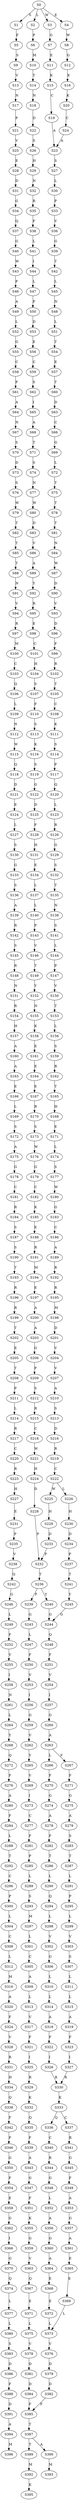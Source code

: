 strict digraph  {
	S0 -> S1 [ label = S ];
	S0 -> S2 [ label = L ];
	S0 -> S3 [ label = W ];
	S0 -> S4 [ label = E ];
	S1 -> S5 [ label = F ];
	S2 -> S6 [ label = P ];
	S3 -> S7 [ label = G ];
	S4 -> S8 [ label = W ];
	S5 -> S9 [ label = S ];
	S6 -> S10 [ label = M ];
	S7 -> S11 [ label = E ];
	S8 -> S12 [ label = G ];
	S9 -> S13 [ label = V ];
	S10 -> S14 [ label = T ];
	S11 -> S15 [ label = K ];
	S12 -> S16 [ label = E ];
	S13 -> S17 [ label = N ];
	S14 -> S18 [ label = N ];
	S15 -> S19 [ label = C ];
	S16 -> S20 [ label = K ];
	S17 -> S21 [ label = P ];
	S18 -> S22 [ label = D ];
	S19 -> S23 [ label = A ];
	S20 -> S24 [ label = C ];
	S21 -> S25 [ label = V ];
	S22 -> S26 [ label = S ];
	S23 -> S27 [ label = S ];
	S24 -> S23 [ label = A ];
	S25 -> S28 [ label = E ];
	S26 -> S29 [ label = H ];
	S27 -> S30 [ label = L ];
	S28 -> S31 [ label = D ];
	S29 -> S32 [ label = N ];
	S30 -> S33 [ label = P ];
	S31 -> S34 [ label = G ];
	S32 -> S35 [ label = R ];
	S33 -> S36 [ label = V ];
	S34 -> S37 [ label = Q ];
	S35 -> S38 [ label = F ];
	S36 -> S39 [ label = G ];
	S37 -> S40 [ label = G ];
	S38 -> S41 [ label = L ];
	S39 -> S42 [ label = T ];
	S40 -> S43 [ label = W ];
	S41 -> S44 [ label = I ];
	S42 -> S45 [ label = L ];
	S43 -> S46 [ label = P ];
	S44 -> S47 [ label = L ];
	S45 -> S48 [ label = N ];
	S46 -> S49 [ label = A ];
	S47 -> S50 [ label = P ];
	S48 -> S51 [ label = L ];
	S49 -> S52 [ label = L ];
	S50 -> S53 [ label = D ];
	S51 -> S54 [ label = T ];
	S52 -> S55 [ label = G ];
	S53 -> S56 [ label = E ];
	S54 -> S57 [ label = E ];
	S55 -> S58 [ label = C ];
	S56 -> S59 [ label = C ];
	S57 -> S60 [ label = T ];
	S58 -> S61 [ label = P ];
	S59 -> S62 [ label = S ];
	S60 -> S63 [ label = D ];
	S61 -> S64 [ label = A ];
	S62 -> S65 [ label = I ];
	S63 -> S66 [ label = C ];
	S64 -> S67 [ label = N ];
	S65 -> S68 [ label = A ];
	S66 -> S69 [ label = G ];
	S67 -> S70 [ label = S ];
	S68 -> S71 [ label = T ];
	S69 -> S72 [ label = L ];
	S70 -> S73 [ label = D ];
	S71 -> S74 [ label = S ];
	S72 -> S75 [ label = T ];
	S73 -> S76 [ label = S ];
	S74 -> S77 [ label = N ];
	S75 -> S78 [ label = T ];
	S76 -> S79 [ label = W ];
	S77 -> S80 [ label = W ];
	S78 -> S81 [ label = T ];
	S79 -> S82 [ label = T ];
	S80 -> S83 [ label = D ];
	S81 -> S84 [ label = N ];
	S82 -> S85 [ label = T ];
	S83 -> S86 [ label = V ];
	S84 -> S87 [ label = W ];
	S85 -> S88 [ label = T ];
	S86 -> S89 [ label = A ];
	S87 -> S90 [ label = D ];
	S88 -> S91 [ label = N ];
	S89 -> S92 [ label = Y ];
	S90 -> S93 [ label = V ];
	S91 -> S94 [ label = V ];
	S92 -> S95 [ label = R ];
	S93 -> S96 [ label = D ];
	S94 -> S97 [ label = R ];
	S95 -> S98 [ label = E ];
	S96 -> S99 [ label = F ];
	S97 -> S100 [ label = M ];
	S98 -> S101 [ label = C ];
	S99 -> S102 [ label = R ];
	S100 -> S103 [ label = C ];
	S101 -> S104 [ label = H ];
	S102 -> S105 [ label = T ];
	S103 -> S106 [ label = Q ];
	S104 -> S107 [ label = S ];
	S105 -> S108 [ label = C ];
	S106 -> S109 [ label = L ];
	S107 -> S110 [ label = F ];
	S108 -> S111 [ label = K ];
	S109 -> S112 [ label = N ];
	S110 -> S113 [ label = S ];
	S111 -> S114 [ label = S ];
	S112 -> S115 [ label = W ];
	S113 -> S116 [ label = K ];
	S114 -> S117 [ label = P ];
	S115 -> S118 [ label = Q ];
	S116 -> S119 [ label = S ];
	S117 -> S120 [ label = Q ];
	S118 -> S121 [ label = D ];
	S119 -> S122 [ label = G ];
	S120 -> S123 [ label = L ];
	S121 -> S124 [ label = E ];
	S122 -> S125 [ label = D ];
	S123 -> S126 [ label = R ];
	S124 -> S127 [ label = L ];
	S125 -> S128 [ label = F ];
	S126 -> S129 [ label = G ];
	S127 -> S130 [ label = S ];
	S128 -> S131 [ label = H ];
	S129 -> S132 [ label = S ];
	S130 -> S133 [ label = G ];
	S131 -> S134 [ label = E ];
	S132 -> S135 [ label = T ];
	S133 -> S136 [ label = S ];
	S134 -> S137 [ label = L ];
	S135 -> S138 [ label = N ];
	S136 -> S139 [ label = A ];
	S137 -> S140 [ label = L ];
	S138 -> S141 [ label = S ];
	S139 -> S142 [ label = R ];
	S140 -> S143 [ label = P ];
	S141 -> S144 [ label = L ];
	S142 -> S145 [ label = S ];
	S143 -> S146 [ label = V ];
	S144 -> S147 [ label = P ];
	S145 -> S148 [ label = R ];
	S146 -> S149 [ label = T ];
	S147 -> S150 [ label = V ];
	S148 -> S151 [ label = N ];
	S149 -> S152 [ label = Y ];
	S150 -> S153 [ label = T ];
	S151 -> S154 [ label = R ];
	S152 -> S155 [ label = N ];
	S153 -> S156 [ label = L ];
	S154 -> S157 [ label = H ];
	S155 -> S158 [ label = K ];
	S156 -> S159 [ label = S ];
	S157 -> S160 [ label = A ];
	S158 -> S161 [ label = E ];
	S159 -> S162 [ label = R ];
	S160 -> S163 [ label = A ];
	S161 -> S164 [ label = E ];
	S162 -> S165 [ label = T ];
	S163 -> S166 [ label = E ];
	S164 -> S167 [ label = E ];
	S165 -> S168 [ label = H ];
	S166 -> S169 [ label = L ];
	S167 -> S170 [ label = R ];
	S168 -> S171 [ label = E ];
	S169 -> S172 [ label = S ];
	S170 -> S173 [ label = S ];
	S171 -> S174 [ label = L ];
	S172 -> S175 [ label = A ];
	S173 -> S176 [ label = W ];
	S174 -> S177 [ label = S ];
	S175 -> S178 [ label = G ];
	S176 -> S179 [ label = G ];
	S177 -> S180 [ label = W ];
	S178 -> S181 [ label = C ];
	S179 -> S182 [ label = C ];
	S180 -> S183 [ label = G ];
	S181 -> S184 [ label = R ];
	S182 -> S185 [ label = K ];
	S183 -> S186 [ label = C ];
	S184 -> S187 [ label = S ];
	S185 -> S188 [ label = E ];
	S186 -> S189 [ label = A ];
	S187 -> S190 [ label = S ];
	S188 -> S191 [ label = R ];
	S189 -> S192 [ label = R ];
	S190 -> S193 [ label = T ];
	S191 -> S194 [ label = M ];
	S192 -> S195 [ label = R ];
	S193 -> S196 [ label = R ];
	S194 -> S197 [ label = E ];
	S195 -> S198 [ label = M ];
	S196 -> S199 [ label = R ];
	S197 -> S200 [ label = A ];
	S198 -> S201 [ label = D ];
	S199 -> S202 [ label = T ];
	S200 -> S203 [ label = A ];
	S201 -> S204 [ label = V ];
	S202 -> S205 [ label = E ];
	S203 -> S206 [ label = G ];
	S204 -> S207 [ label = V ];
	S205 -> S208 [ label = T ];
	S206 -> S209 [ label = P ];
	S207 -> S210 [ label = A ];
	S208 -> S211 [ label = P ];
	S209 -> S212 [ label = S ];
	S210 -> S213 [ label = S ];
	S211 -> S214 [ label = L ];
	S212 -> S215 [ label = R ];
	S213 -> S216 [ label = D ];
	S214 -> S217 [ label = R ];
	S215 -> S218 [ label = C ];
	S216 -> S219 [ label = R ];
	S217 -> S220 [ label = C ];
	S218 -> S221 [ label = W ];
	S219 -> S222 [ label = C ];
	S220 -> S223 [ label = R ];
	S221 -> S224 [ label = H ];
	S222 -> S225 [ label = W ];
	S222 -> S226 [ label = L ];
	S223 -> S227 [ label = H ];
	S224 -> S228 [ label = D ];
	S225 -> S229 [ label = H ];
	S226 -> S230 [ label = H ];
	S227 -> S231 [ label = E ];
	S228 -> S232 [ label = P ];
	S229 -> S233 [ label = D ];
	S230 -> S234 [ label = D ];
	S231 -> S235 [ label = P ];
	S232 -> S236 [ label = T ];
	S233 -> S232 [ label = P ];
	S234 -> S237 [ label = P ];
	S235 -> S238 [ label = V ];
	S236 -> S239 [ label = F ];
	S236 -> S240 [ label = Y ];
	S237 -> S241 [ label = T ];
	S238 -> S242 [ label = Q ];
	S239 -> S243 [ label = G ];
	S240 -> S244 [ label = G ];
	S241 -> S245 [ label = Y ];
	S242 -> S246 [ label = G ];
	S243 -> S247 [ label = L ];
	S244 -> S248 [ label = Q ];
	S245 -> S244 [ label = G ];
	S246 -> S249 [ label = L ];
	S247 -> S250 [ label = F ];
	S248 -> S251 [ label = F ];
	S249 -> S252 [ label = F ];
	S250 -> S253 [ label = V ];
	S251 -> S254 [ label = V ];
	S252 -> S255 [ label = V ];
	S253 -> S256 [ label = I ];
	S254 -> S257 [ label = I ];
	S255 -> S258 [ label = I ];
	S256 -> S259 [ label = G ];
	S257 -> S260 [ label = G ];
	S258 -> S261 [ label = N ];
	S259 -> S262 [ label = V ];
	S260 -> S263 [ label = A ];
	S261 -> S264 [ label = L ];
	S262 -> S265 [ label = Y ];
	S263 -> S266 [ label = L ];
	S263 -> S267 [ label = F ];
	S264 -> S268 [ label = Y ];
	S265 -> S269 [ label = V ];
	S266 -> S270 [ label = F ];
	S267 -> S271 [ label = F ];
	S268 -> S272 [ label = Q ];
	S269 -> S273 [ label = I ];
	S270 -> S274 [ label = G ];
	S271 -> S275 [ label = G ];
	S272 -> S276 [ label = F ];
	S273 -> S277 [ label = C ];
	S274 -> S278 [ label = A ];
	S275 -> S279 [ label = A ];
	S276 -> S280 [ label = A ];
	S277 -> S281 [ label = F ];
	S278 -> S282 [ label = F ];
	S279 -> S283 [ label = S ];
	S280 -> S284 [ label = F ];
	S281 -> S285 [ label = P ];
	S282 -> S286 [ label = T ];
	S283 -> S287 [ label = T ];
	S284 -> S288 [ label = L ];
	S285 -> S289 [ label = L ];
	S286 -> S290 [ label = L ];
	S287 -> S291 [ label = L ];
	S288 -> S292 [ label = T ];
	S289 -> S293 [ label = S ];
	S290 -> S294 [ label = Q ];
	S291 -> S295 [ label = P ];
	S292 -> S296 [ label = C ];
	S293 -> S297 [ label = M ];
	S294 -> S298 [ label = L ];
	S295 -> S299 [ label = L ];
	S296 -> S300 [ label = P ];
	S297 -> S301 [ label = L ];
	S298 -> S302 [ label = V ];
	S299 -> S303 [ label = V ];
	S300 -> S304 [ label = L ];
	S301 -> S305 [ label = C ];
	S302 -> S306 [ label = G ];
	S303 -> S307 [ label = S ];
	S304 -> S308 [ label = C ];
	S305 -> S309 [ label = A ];
	S306 -> S310 [ label = L ];
	S307 -> S311 [ label = L ];
	S308 -> S312 [ label = L ];
	S309 -> S313 [ label = L ];
	S310 -> S314 [ label = L ];
	S311 -> S315 [ label = L ];
	S312 -> S316 [ label = M ];
	S313 -> S317 [ label = V ];
	S314 -> S318 [ label = A ];
	S315 -> S319 [ label = A ];
	S316 -> S320 [ label = A ];
	S317 -> S321 [ label = F ];
	S318 -> S322 [ label = F ];
	S319 -> S323 [ label = F ];
	S320 -> S324 [ label = F ];
	S321 -> S325 [ label = I ];
	S322 -> S326 [ label = I ];
	S323 -> S327 [ label = I ];
	S324 -> S328 [ label = V ];
	S325 -> S329 [ label = R ];
	S326 -> S330 [ label = R ];
	S327 -> S330 [ label = R ];
	S328 -> S331 [ label = R ];
	S329 -> S332 [ label = K ];
	S330 -> S333 [ label = K ];
	S331 -> S334 [ label = H ];
	S332 -> S335 [ label = Q ];
	S333 -> S336 [ label = Q ];
	S333 -> S337 [ label = C ];
	S334 -> S338 [ label = Q ];
	S335 -> S339 [ label = F ];
	S336 -> S340 [ label = C ];
	S337 -> S341 [ label = R ];
	S338 -> S342 [ label = F ];
	S339 -> S343 [ label = A ];
	S340 -> S344 [ label = R ];
	S341 -> S345 [ label = G ];
	S342 -> S346 [ label = P ];
	S343 -> S347 [ label = G ];
	S344 -> S348 [ label = G ];
	S345 -> S349 [ label = F ];
	S346 -> S350 [ label = G ];
	S347 -> S351 [ label = F ];
	S348 -> S352 [ label = L ];
	S349 -> S353 [ label = A ];
	S350 -> S354 [ label = F ];
	S351 -> S355 [ label = K ];
	S352 -> S356 [ label = A ];
	S353 -> S357 [ label = G ];
	S354 -> S358 [ label = E ];
	S355 -> S359 [ label = G ];
	S356 -> S360 [ label = G ];
	S357 -> S361 [ label = A ];
	S358 -> S362 [ label = G ];
	S359 -> S363 [ label = V ];
	S360 -> S364 [ label = A ];
	S361 -> S365 [ label = E ];
	S362 -> S366 [ label = I ];
	S363 -> S367 [ label = Q ];
	S364 -> S368 [ label = E ];
	S365 -> S369 [ label = E ];
	S366 -> S370 [ label = G ];
	S367 -> S371 [ label = E ];
	S368 -> S372 [ label = E ];
	S369 -> S373 [ label = L ];
	S370 -> S374 [ label = Q ];
	S371 -> S375 [ label = L ];
	S372 -> S373 [ label = L ];
	S373 -> S376 [ label = V ];
	S374 -> S377 [ label = L ];
	S375 -> S378 [ label = V ];
	S376 -> S379 [ label = D ];
	S377 -> S380 [ label = L ];
	S378 -> S381 [ label = D ];
	S379 -> S382 [ label = D ];
	S380 -> S383 [ label = S ];
	S381 -> S384 [ label = D ];
	S382 -> S385 [ label = F ];
	S383 -> S386 [ label = D ];
	S384 -> S385 [ label = F ];
	S385 -> S387 [ label = T ];
	S386 -> S388 [ label = F ];
	S387 -> S389 [ label = T ];
	S387 -> S390 [ label = A ];
	S388 -> S391 [ label = D ];
	S389 -> S392 [ label = M ];
	S390 -> S393 [ label = M ];
	S391 -> S394 [ label = A ];
	S392 -> S395 [ label = K ];
	S394 -> S396 [ label = M ];
}
